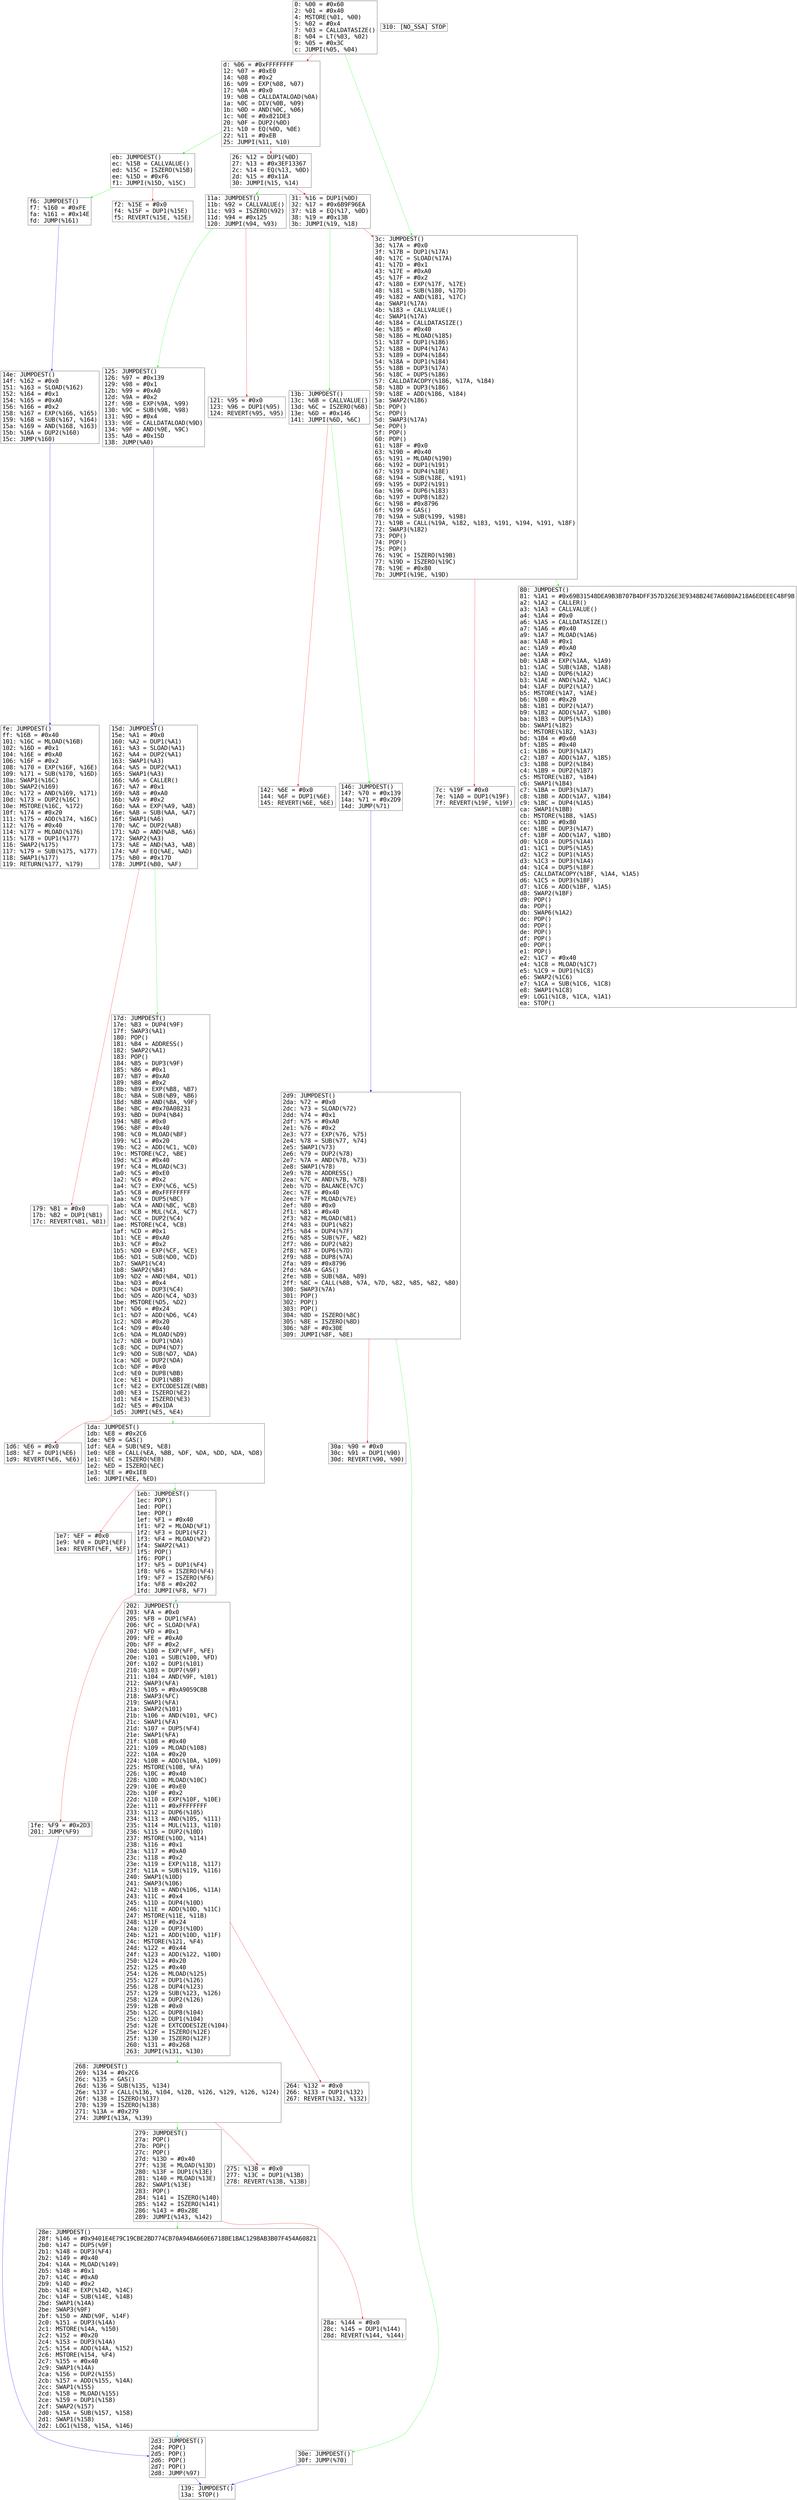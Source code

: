 digraph "graph.cfg.gv" {
	subgraph global {
		node [fontname=Courier fontsize=30.0 rank=same shape=box]
		block_0 [label="0: %00 = #0x60\l2: %01 = #0x40\l4: MSTORE(%01, %00)\l5: %02 = #0x4\l7: %03 = CALLDATASIZE()\l8: %04 = LT(%03, %02)\l9: %05 = #0x3C\lc: JUMPI(%05, %04)\l"]
		block_d [label="d: %06 = #0xFFFFFFFF\l12: %07 = #0xE0\l14: %08 = #0x2\l16: %09 = EXP(%08, %07)\l17: %0A = #0x0\l19: %0B = CALLDATALOAD(%0A)\l1a: %0C = DIV(%0B, %09)\l1b: %0D = AND(%0C, %06)\l1c: %0E = #0x821DE3\l20: %0F = DUP2(%0D)\l21: %10 = EQ(%0D, %0E)\l22: %11 = #0xEB\l25: JUMPI(%11, %10)\l"]
		block_26 [label="26: %12 = DUP1(%0D)\l27: %13 = #0x3EF13367\l2c: %14 = EQ(%13, %0D)\l2d: %15 = #0x11A\l30: JUMPI(%15, %14)\l"]
		block_31 [label="31: %16 = DUP1(%0D)\l32: %17 = #0x6B9F96EA\l37: %18 = EQ(%17, %0D)\l38: %19 = #0x13B\l3b: JUMPI(%19, %18)\l"]
		block_3c [label="3c: JUMPDEST()\l3d: %17A = #0x0\l3f: %17B = DUP1(%17A)\l40: %17C = SLOAD(%17A)\l41: %17D = #0x1\l43: %17E = #0xA0\l45: %17F = #0x2\l47: %180 = EXP(%17F, %17E)\l48: %181 = SUB(%180, %17D)\l49: %182 = AND(%181, %17C)\l4a: SWAP1(%17A)\l4b: %183 = CALLVALUE()\l4c: SWAP1(%17A)\l4d: %184 = CALLDATASIZE()\l4e: %185 = #0x40\l50: %186 = MLOAD(%185)\l51: %187 = DUP1(%186)\l52: %188 = DUP4(%17A)\l53: %189 = DUP4(%184)\l54: %18A = DUP1(%184)\l55: %18B = DUP3(%17A)\l56: %18C = DUP5(%186)\l57: CALLDATACOPY(%186, %17A, %184)\l58: %18D = DUP3(%186)\l59: %18E = ADD(%186, %184)\l5a: SWAP2(%186)\l5b: POP()\l5c: POP()\l5d: SWAP3(%17A)\l5e: POP()\l5f: POP()\l60: POP()\l61: %18F = #0x0\l63: %190 = #0x40\l65: %191 = MLOAD(%190)\l66: %192 = DUP1(%191)\l67: %193 = DUP4(%18E)\l68: %194 = SUB(%18E, %191)\l69: %195 = DUP2(%191)\l6a: %196 = DUP6(%183)\l6b: %197 = DUP8(%182)\l6c: %198 = #0x8796\l6f: %199 = GAS()\l70: %19A = SUB(%199, %198)\l71: %19B = CALL(%19A, %182, %183, %191, %194, %191, %18F)\l72: SWAP3(%182)\l73: POP()\l74: POP()\l75: POP()\l76: %19C = ISZERO(%19B)\l77: %19D = ISZERO(%19C)\l78: %19E = #0x80\l7b: JUMPI(%19E, %19D)\l"]
		block_7c [label="7c: %19F = #0x0\l7e: %1A0 = DUP1(%19F)\l7f: REVERT(%19F, %19F)\l"]
		block_80 [label="80: JUMPDEST()\l81: %1A1 = #0x69B31548DEA9B3B707B4DFF357D326E3E9348B24E7A6080A218A6EDEEEC48F9B\la2: %1A2 = CALLER()\la3: %1A3 = CALLVALUE()\la4: %1A4 = #0x0\la6: %1A5 = CALLDATASIZE()\la7: %1A6 = #0x40\la9: %1A7 = MLOAD(%1A6)\laa: %1A8 = #0x1\lac: %1A9 = #0xA0\lae: %1AA = #0x2\lb0: %1AB = EXP(%1AA, %1A9)\lb1: %1AC = SUB(%1AB, %1A8)\lb2: %1AD = DUP6(%1A2)\lb3: %1AE = AND(%1A2, %1AC)\lb4: %1AF = DUP2(%1A7)\lb5: MSTORE(%1A7, %1AE)\lb6: %1B0 = #0x20\lb8: %1B1 = DUP2(%1A7)\lb9: %1B2 = ADD(%1A7, %1B0)\lba: %1B3 = DUP5(%1A3)\lbb: SWAP1(%1B2)\lbc: MSTORE(%1B2, %1A3)\lbd: %1B4 = #0x60\lbf: %1B5 = #0x40\lc1: %1B6 = DUP3(%1A7)\lc2: %1B7 = ADD(%1A7, %1B5)\lc3: %1B8 = DUP2(%1B4)\lc4: %1B9 = DUP2(%1B7)\lc5: MSTORE(%1B7, %1B4)\lc6: SWAP1(%1B4)\lc7: %1BA = DUP3(%1A7)\lc8: %1BB = ADD(%1A7, %1B4)\lc9: %1BC = DUP4(%1A5)\lca: SWAP1(%1BB)\lcb: MSTORE(%1BB, %1A5)\lcc: %1BD = #0x80\lce: %1BE = DUP3(%1A7)\lcf: %1BF = ADD(%1A7, %1BD)\ld0: %1C0 = DUP5(%1A4)\ld1: %1C1 = DUP5(%1A5)\ld2: %1C2 = DUP1(%1A5)\ld3: %1C3 = DUP3(%1A4)\ld4: %1C4 = DUP5(%1BF)\ld5: CALLDATACOPY(%1BF, %1A4, %1A5)\ld6: %1C5 = DUP3(%1BF)\ld7: %1C6 = ADD(%1BF, %1A5)\ld8: SWAP2(%1BF)\ld9: POP()\lda: POP()\ldb: SWAP6(%1A2)\ldc: POP()\ldd: POP()\lde: POP()\ldf: POP()\le0: POP()\le1: POP()\le2: %1C7 = #0x40\le4: %1C8 = MLOAD(%1C7)\le5: %1C9 = DUP1(%1C8)\le6: SWAP2(%1C6)\le7: %1CA = SUB(%1C6, %1C8)\le8: SWAP1(%1C8)\le9: LOG1(%1C8, %1CA, %1A1)\lea: STOP()\l"]
		block_eb [label="eb: JUMPDEST()\lec: %15B = CALLVALUE()\led: %15C = ISZERO(%15B)\lee: %15D = #0xF6\lf1: JUMPI(%15D, %15C)\l"]
		block_f2 [label="f2: %15E = #0x0\lf4: %15F = DUP1(%15E)\lf5: REVERT(%15E, %15E)\l"]
		block_f6 [label="f6: JUMPDEST()\lf7: %160 = #0xFE\lfa: %161 = #0x14E\lfd: JUMP(%161)\l"]
		block_fe [label="fe: JUMPDEST()\lff: %16B = #0x40\l101: %16C = MLOAD(%16B)\l102: %16D = #0x1\l104: %16E = #0xA0\l106: %16F = #0x2\l108: %170 = EXP(%16F, %16E)\l109: %171 = SUB(%170, %16D)\l10a: SWAP1(%16C)\l10b: SWAP2(%169)\l10c: %172 = AND(%169, %171)\l10d: %173 = DUP2(%16C)\l10e: MSTORE(%16C, %172)\l10f: %174 = #0x20\l111: %175 = ADD(%174, %16C)\l112: %176 = #0x40\l114: %177 = MLOAD(%176)\l115: %178 = DUP1(%177)\l116: SWAP2(%175)\l117: %179 = SUB(%175, %177)\l118: SWAP1(%177)\l119: RETURN(%177, %179)\l"]
		block_11a [label="11a: JUMPDEST()\l11b: %92 = CALLVALUE()\l11c: %93 = ISZERO(%92)\l11d: %94 = #0x125\l120: JUMPI(%94, %93)\l"]
		block_121 [label="121: %95 = #0x0\l123: %96 = DUP1(%95)\l124: REVERT(%95, %95)\l"]
		block_125 [label="125: JUMPDEST()\l126: %97 = #0x139\l129: %98 = #0x1\l12b: %99 = #0xA0\l12d: %9A = #0x2\l12f: %9B = EXP(%9A, %99)\l130: %9C = SUB(%9B, %98)\l131: %9D = #0x4\l133: %9E = CALLDATALOAD(%9D)\l134: %9F = AND(%9E, %9C)\l135: %A0 = #0x15D\l138: JUMP(%A0)\l"]
		block_139 [label="139: JUMPDEST()\l13a: STOP()\l"]
		block_13b [label="13b: JUMPDEST()\l13c: %6B = CALLVALUE()\l13d: %6C = ISZERO(%6B)\l13e: %6D = #0x146\l141: JUMPI(%6D, %6C)\l"]
		block_142 [label="142: %6E = #0x0\l144: %6F = DUP1(%6E)\l145: REVERT(%6E, %6E)\l"]
		block_146 [label="146: JUMPDEST()\l147: %70 = #0x139\l14a: %71 = #0x2D9\l14d: JUMP(%71)\l"]
		block_14e [label="14e: JUMPDEST()\l14f: %162 = #0x0\l151: %163 = SLOAD(%162)\l152: %164 = #0x1\l154: %165 = #0xA0\l156: %166 = #0x2\l158: %167 = EXP(%166, %165)\l159: %168 = SUB(%167, %164)\l15a: %169 = AND(%168, %163)\l15b: %16A = DUP2(%160)\l15c: JUMP(%160)\l"]
		block_15d [label="15d: JUMPDEST()\l15e: %A1 = #0x0\l160: %A2 = DUP1(%A1)\l161: %A3 = SLOAD(%A1)\l162: %A4 = DUP2(%A1)\l163: SWAP1(%A3)\l164: %A5 = DUP2(%A1)\l165: SWAP1(%A3)\l166: %A6 = CALLER()\l167: %A7 = #0x1\l169: %A8 = #0xA0\l16b: %A9 = #0x2\l16d: %AA = EXP(%A9, %A8)\l16e: %AB = SUB(%AA, %A7)\l16f: SWAP1(%A6)\l170: %AC = DUP2(%AB)\l171: %AD = AND(%AB, %A6)\l172: SWAP2(%A3)\l173: %AE = AND(%A3, %AB)\l174: %AF = EQ(%AE, %AD)\l175: %B0 = #0x17D\l178: JUMPI(%B0, %AF)\l"]
		block_179 [label="179: %B1 = #0x0\l17b: %B2 = DUP1(%B1)\l17c: REVERT(%B1, %B1)\l"]
		block_17d [label="17d: JUMPDEST()\l17e: %B3 = DUP4(%9F)\l17f: SWAP3(%A1)\l180: POP()\l181: %B4 = ADDRESS()\l182: SWAP2(%A1)\l183: POP()\l184: %B5 = DUP3(%9F)\l185: %B6 = #0x1\l187: %B7 = #0xA0\l189: %B8 = #0x2\l18b: %B9 = EXP(%B8, %B7)\l18c: %BA = SUB(%B9, %B6)\l18d: %BB = AND(%BA, %9F)\l18e: %BC = #0x70A08231\l193: %BD = DUP4(%B4)\l194: %BE = #0x0\l196: %BF = #0x40\l198: %C0 = MLOAD(%BF)\l199: %C1 = #0x20\l19b: %C2 = ADD(%C1, %C0)\l19c: MSTORE(%C2, %BE)\l19d: %C3 = #0x40\l19f: %C4 = MLOAD(%C3)\l1a0: %C5 = #0xE0\l1a2: %C6 = #0x2\l1a4: %C7 = EXP(%C6, %C5)\l1a5: %C8 = #0xFFFFFFFF\l1aa: %C9 = DUP5(%BC)\l1ab: %CA = AND(%BC, %C8)\l1ac: %CB = MUL(%CA, %C7)\l1ad: %CC = DUP2(%C4)\l1ae: MSTORE(%C4, %CB)\l1af: %CD = #0x1\l1b1: %CE = #0xA0\l1b3: %CF = #0x2\l1b5: %D0 = EXP(%CF, %CE)\l1b6: %D1 = SUB(%D0, %CD)\l1b7: SWAP1(%C4)\l1b8: SWAP2(%B4)\l1b9: %D2 = AND(%B4, %D1)\l1ba: %D3 = #0x4\l1bc: %D4 = DUP3(%C4)\l1bd: %D5 = ADD(%C4, %D3)\l1be: MSTORE(%D5, %D2)\l1bf: %D6 = #0x24\l1c1: %D7 = ADD(%D6, %C4)\l1c2: %D8 = #0x20\l1c4: %D9 = #0x40\l1c6: %DA = MLOAD(%D9)\l1c7: %DB = DUP1(%DA)\l1c8: %DC = DUP4(%D7)\l1c9: %DD = SUB(%D7, %DA)\l1ca: %DE = DUP2(%DA)\l1cb: %DF = #0x0\l1cd: %E0 = DUP8(%BB)\l1ce: %E1 = DUP1(%BB)\l1cf: %E2 = EXTCODESIZE(%BB)\l1d0: %E3 = ISZERO(%E2)\l1d1: %E4 = ISZERO(%E3)\l1d2: %E5 = #0x1DA\l1d5: JUMPI(%E5, %E4)\l"]
		block_1d6 [label="1d6: %E6 = #0x0\l1d8: %E7 = DUP1(%E6)\l1d9: REVERT(%E6, %E6)\l"]
		block_1da [label="1da: JUMPDEST()\l1db: %E8 = #0x2C6\l1de: %E9 = GAS()\l1df: %EA = SUB(%E9, %E8)\l1e0: %EB = CALL(%EA, %BB, %DF, %DA, %DD, %DA, %D8)\l1e1: %EC = ISZERO(%EB)\l1e2: %ED = ISZERO(%EC)\l1e3: %EE = #0x1EB\l1e6: JUMPI(%EE, %ED)\l"]
		block_1e7 [label="1e7: %EF = #0x0\l1e9: %F0 = DUP1(%EF)\l1ea: REVERT(%EF, %EF)\l"]
		block_1eb [label="1eb: JUMPDEST()\l1ec: POP()\l1ed: POP()\l1ee: POP()\l1ef: %F1 = #0x40\l1f1: %F2 = MLOAD(%F1)\l1f2: %F3 = DUP1(%F2)\l1f3: %F4 = MLOAD(%F2)\l1f4: SWAP2(%A1)\l1f5: POP()\l1f6: POP()\l1f7: %F5 = DUP1(%F4)\l1f8: %F6 = ISZERO(%F4)\l1f9: %F7 = ISZERO(%F6)\l1fa: %F8 = #0x202\l1fd: JUMPI(%F8, %F7)\l"]
		block_1fe [label="1fe: %F9 = #0x2D3\l201: JUMP(%F9)\l"]
		block_202 [label="202: JUMPDEST()\l203: %FA = #0x0\l205: %FB = DUP1(%FA)\l206: %FC = SLOAD(%FA)\l207: %FD = #0x1\l209: %FE = #0xA0\l20b: %FF = #0x2\l20d: %100 = EXP(%FF, %FE)\l20e: %101 = SUB(%100, %FD)\l20f: %102 = DUP1(%101)\l210: %103 = DUP7(%9F)\l211: %104 = AND(%9F, %101)\l212: SWAP3(%FA)\l213: %105 = #0xA9059CBB\l218: SWAP3(%FC)\l219: SWAP1(%FA)\l21a: SWAP2(%101)\l21b: %106 = AND(%101, %FC)\l21c: SWAP1(%FA)\l21d: %107 = DUP5(%F4)\l21e: SWAP1(%FA)\l21f: %108 = #0x40\l221: %109 = MLOAD(%108)\l222: %10A = #0x20\l224: %10B = ADD(%10A, %109)\l225: MSTORE(%10B, %FA)\l226: %10C = #0x40\l228: %10D = MLOAD(%10C)\l229: %10E = #0xE0\l22b: %10F = #0x2\l22d: %110 = EXP(%10F, %10E)\l22e: %111 = #0xFFFFFFFF\l233: %112 = DUP6(%105)\l234: %113 = AND(%105, %111)\l235: %114 = MUL(%113, %110)\l236: %115 = DUP2(%10D)\l237: MSTORE(%10D, %114)\l238: %116 = #0x1\l23a: %117 = #0xA0\l23c: %118 = #0x2\l23e: %119 = EXP(%118, %117)\l23f: %11A = SUB(%119, %116)\l240: SWAP1(%10D)\l241: SWAP3(%106)\l242: %11B = AND(%106, %11A)\l243: %11C = #0x4\l245: %11D = DUP4(%10D)\l246: %11E = ADD(%10D, %11C)\l247: MSTORE(%11E, %11B)\l248: %11F = #0x24\l24a: %120 = DUP3(%10D)\l24b: %121 = ADD(%10D, %11F)\l24c: MSTORE(%121, %F4)\l24d: %122 = #0x44\l24f: %123 = ADD(%122, %10D)\l250: %124 = #0x20\l252: %125 = #0x40\l254: %126 = MLOAD(%125)\l255: %127 = DUP1(%126)\l256: %128 = DUP4(%123)\l257: %129 = SUB(%123, %126)\l258: %12A = DUP2(%126)\l259: %12B = #0x0\l25b: %12C = DUP8(%104)\l25c: %12D = DUP1(%104)\l25d: %12E = EXTCODESIZE(%104)\l25e: %12F = ISZERO(%12E)\l25f: %130 = ISZERO(%12F)\l260: %131 = #0x268\l263: JUMPI(%131, %130)\l"]
		block_264 [label="264: %132 = #0x0\l266: %133 = DUP1(%132)\l267: REVERT(%132, %132)\l"]
		block_268 [label="268: JUMPDEST()\l269: %134 = #0x2C6\l26c: %135 = GAS()\l26d: %136 = SUB(%135, %134)\l26e: %137 = CALL(%136, %104, %12B, %126, %129, %126, %124)\l26f: %138 = ISZERO(%137)\l270: %139 = ISZERO(%138)\l271: %13A = #0x279\l274: JUMPI(%13A, %139)\l"]
		block_275 [label="275: %13B = #0x0\l277: %13C = DUP1(%13B)\l278: REVERT(%13B, %13B)\l"]
		block_279 [label="279: JUMPDEST()\l27a: POP()\l27b: POP()\l27c: POP()\l27d: %13D = #0x40\l27f: %13E = MLOAD(%13D)\l280: %13F = DUP1(%13E)\l281: %140 = MLOAD(%13E)\l282: SWAP1(%13E)\l283: POP()\l284: %141 = ISZERO(%140)\l285: %142 = ISZERO(%141)\l286: %143 = #0x28E\l289: JUMPI(%143, %142)\l"]
		block_28a [label="28a: %144 = #0x0\l28c: %145 = DUP1(%144)\l28d: REVERT(%144, %144)\l"]
		block_28e [label="28e: JUMPDEST()\l28f: %146 = #0x9401E4E79C19CBE2BD774CB70A94BA660E6718BE1BAC1298AB3B07F454A60821\l2b0: %147 = DUP5(%9F)\l2b1: %148 = DUP3(%F4)\l2b2: %149 = #0x40\l2b4: %14A = MLOAD(%149)\l2b5: %14B = #0x1\l2b7: %14C = #0xA0\l2b9: %14D = #0x2\l2bb: %14E = EXP(%14D, %14C)\l2bc: %14F = SUB(%14E, %14B)\l2bd: SWAP1(%14A)\l2be: SWAP3(%9F)\l2bf: %150 = AND(%9F, %14F)\l2c0: %151 = DUP3(%14A)\l2c1: MSTORE(%14A, %150)\l2c2: %152 = #0x20\l2c4: %153 = DUP3(%14A)\l2c5: %154 = ADD(%14A, %152)\l2c6: MSTORE(%154, %F4)\l2c7: %155 = #0x40\l2c9: SWAP1(%14A)\l2ca: %156 = DUP2(%155)\l2cb: %157 = ADD(%155, %14A)\l2cc: SWAP1(%155)\l2cd: %158 = MLOAD(%155)\l2ce: %159 = DUP1(%158)\l2cf: SWAP2(%157)\l2d0: %15A = SUB(%157, %158)\l2d1: SWAP1(%158)\l2d2: LOG1(%158, %15A, %146)\l"]
		block_2d3 [label="2d3: JUMPDEST()\l2d4: POP()\l2d5: POP()\l2d6: POP()\l2d7: POP()\l2d8: JUMP(%97)\l"]
		block_2d9 [label="2d9: JUMPDEST()\l2da: %72 = #0x0\l2dc: %73 = SLOAD(%72)\l2dd: %74 = #0x1\l2df: %75 = #0xA0\l2e1: %76 = #0x2\l2e3: %77 = EXP(%76, %75)\l2e4: %78 = SUB(%77, %74)\l2e5: SWAP1(%73)\l2e6: %79 = DUP2(%78)\l2e7: %7A = AND(%78, %73)\l2e8: SWAP1(%78)\l2e9: %7B = ADDRESS()\l2ea: %7C = AND(%7B, %78)\l2eb: %7D = BALANCE(%7C)\l2ec: %7E = #0x40\l2ee: %7F = MLOAD(%7E)\l2ef: %80 = #0x0\l2f1: %81 = #0x40\l2f3: %82 = MLOAD(%81)\l2f4: %83 = DUP1(%82)\l2f5: %84 = DUP4(%7F)\l2f6: %85 = SUB(%7F, %82)\l2f7: %86 = DUP2(%82)\l2f8: %87 = DUP6(%7D)\l2f9: %88 = DUP8(%7A)\l2fa: %89 = #0x8796\l2fd: %8A = GAS()\l2fe: %8B = SUB(%8A, %89)\l2ff: %8C = CALL(%8B, %7A, %7D, %82, %85, %82, %80)\l300: SWAP3(%7A)\l301: POP()\l302: POP()\l303: POP()\l304: %8D = ISZERO(%8C)\l305: %8E = ISZERO(%8D)\l306: %8F = #0x30E\l309: JUMPI(%8F, %8E)\l"]
		block_30a [label="30a: %90 = #0x0\l30c: %91 = DUP1(%90)\l30d: REVERT(%90, %90)\l"]
		block_30e [label="30e: JUMPDEST()\l30f: JUMP(%70)\l"]
		block_310 [label="310: [NO_SSA] STOP\l"]
	}
	block_30e -> block_139 [color=blue]
	block_17d -> block_1da [color=green]
	block_2d9 -> block_30e [color=green]
	block_15d -> block_17d [color=green]
	block_0 -> block_d [color=red]
	block_d -> block_eb [color=green]
	block_146 -> block_2d9 [color=blue]
	block_11a -> block_125 [color=green]
	block_1da -> block_1eb [color=green]
	block_268 -> block_279 [color=green]
	block_f6 -> block_14e [color=blue]
	block_279 -> block_28a [color=red]
	block_125 -> block_15d [color=blue]
	block_17d -> block_1d6 [color=red]
	block_0 -> block_3c [color=green]
	block_13b -> block_142 [color=red]
	block_2d9 -> block_30a [color=red]
	block_268 -> block_275 [color=red]
	block_31 -> block_13b [color=green]
	block_31 -> block_3c [color=red]
	block_1da -> block_1e7 [color=red]
	block_eb -> block_f6 [color=green]
	block_3c -> block_7c [color=red]
	block_11a -> block_121 [color=red]
	block_1eb -> block_202 [color=green]
	block_2d3 -> block_139 [color=blue]
	block_26 -> block_11a [color=green]
	block_14e -> block_fe [color=blue]
	block_26 -> block_31 [color=red]
	block_28e -> block_2d3 [color=cyan]
	block_1fe -> block_2d3 [color=blue]
	block_202 -> block_264 [color=red]
	block_3c -> block_80 [color=green]
	block_1eb -> block_1fe [color=red]
	block_15d -> block_179 [color=red]
	block_d -> block_26 [color=red]
	block_279 -> block_28e [color=green]
	block_eb -> block_f2 [color=red]
	block_13b -> block_146 [color=green]
	block_202 -> block_268 [color=green]
}

